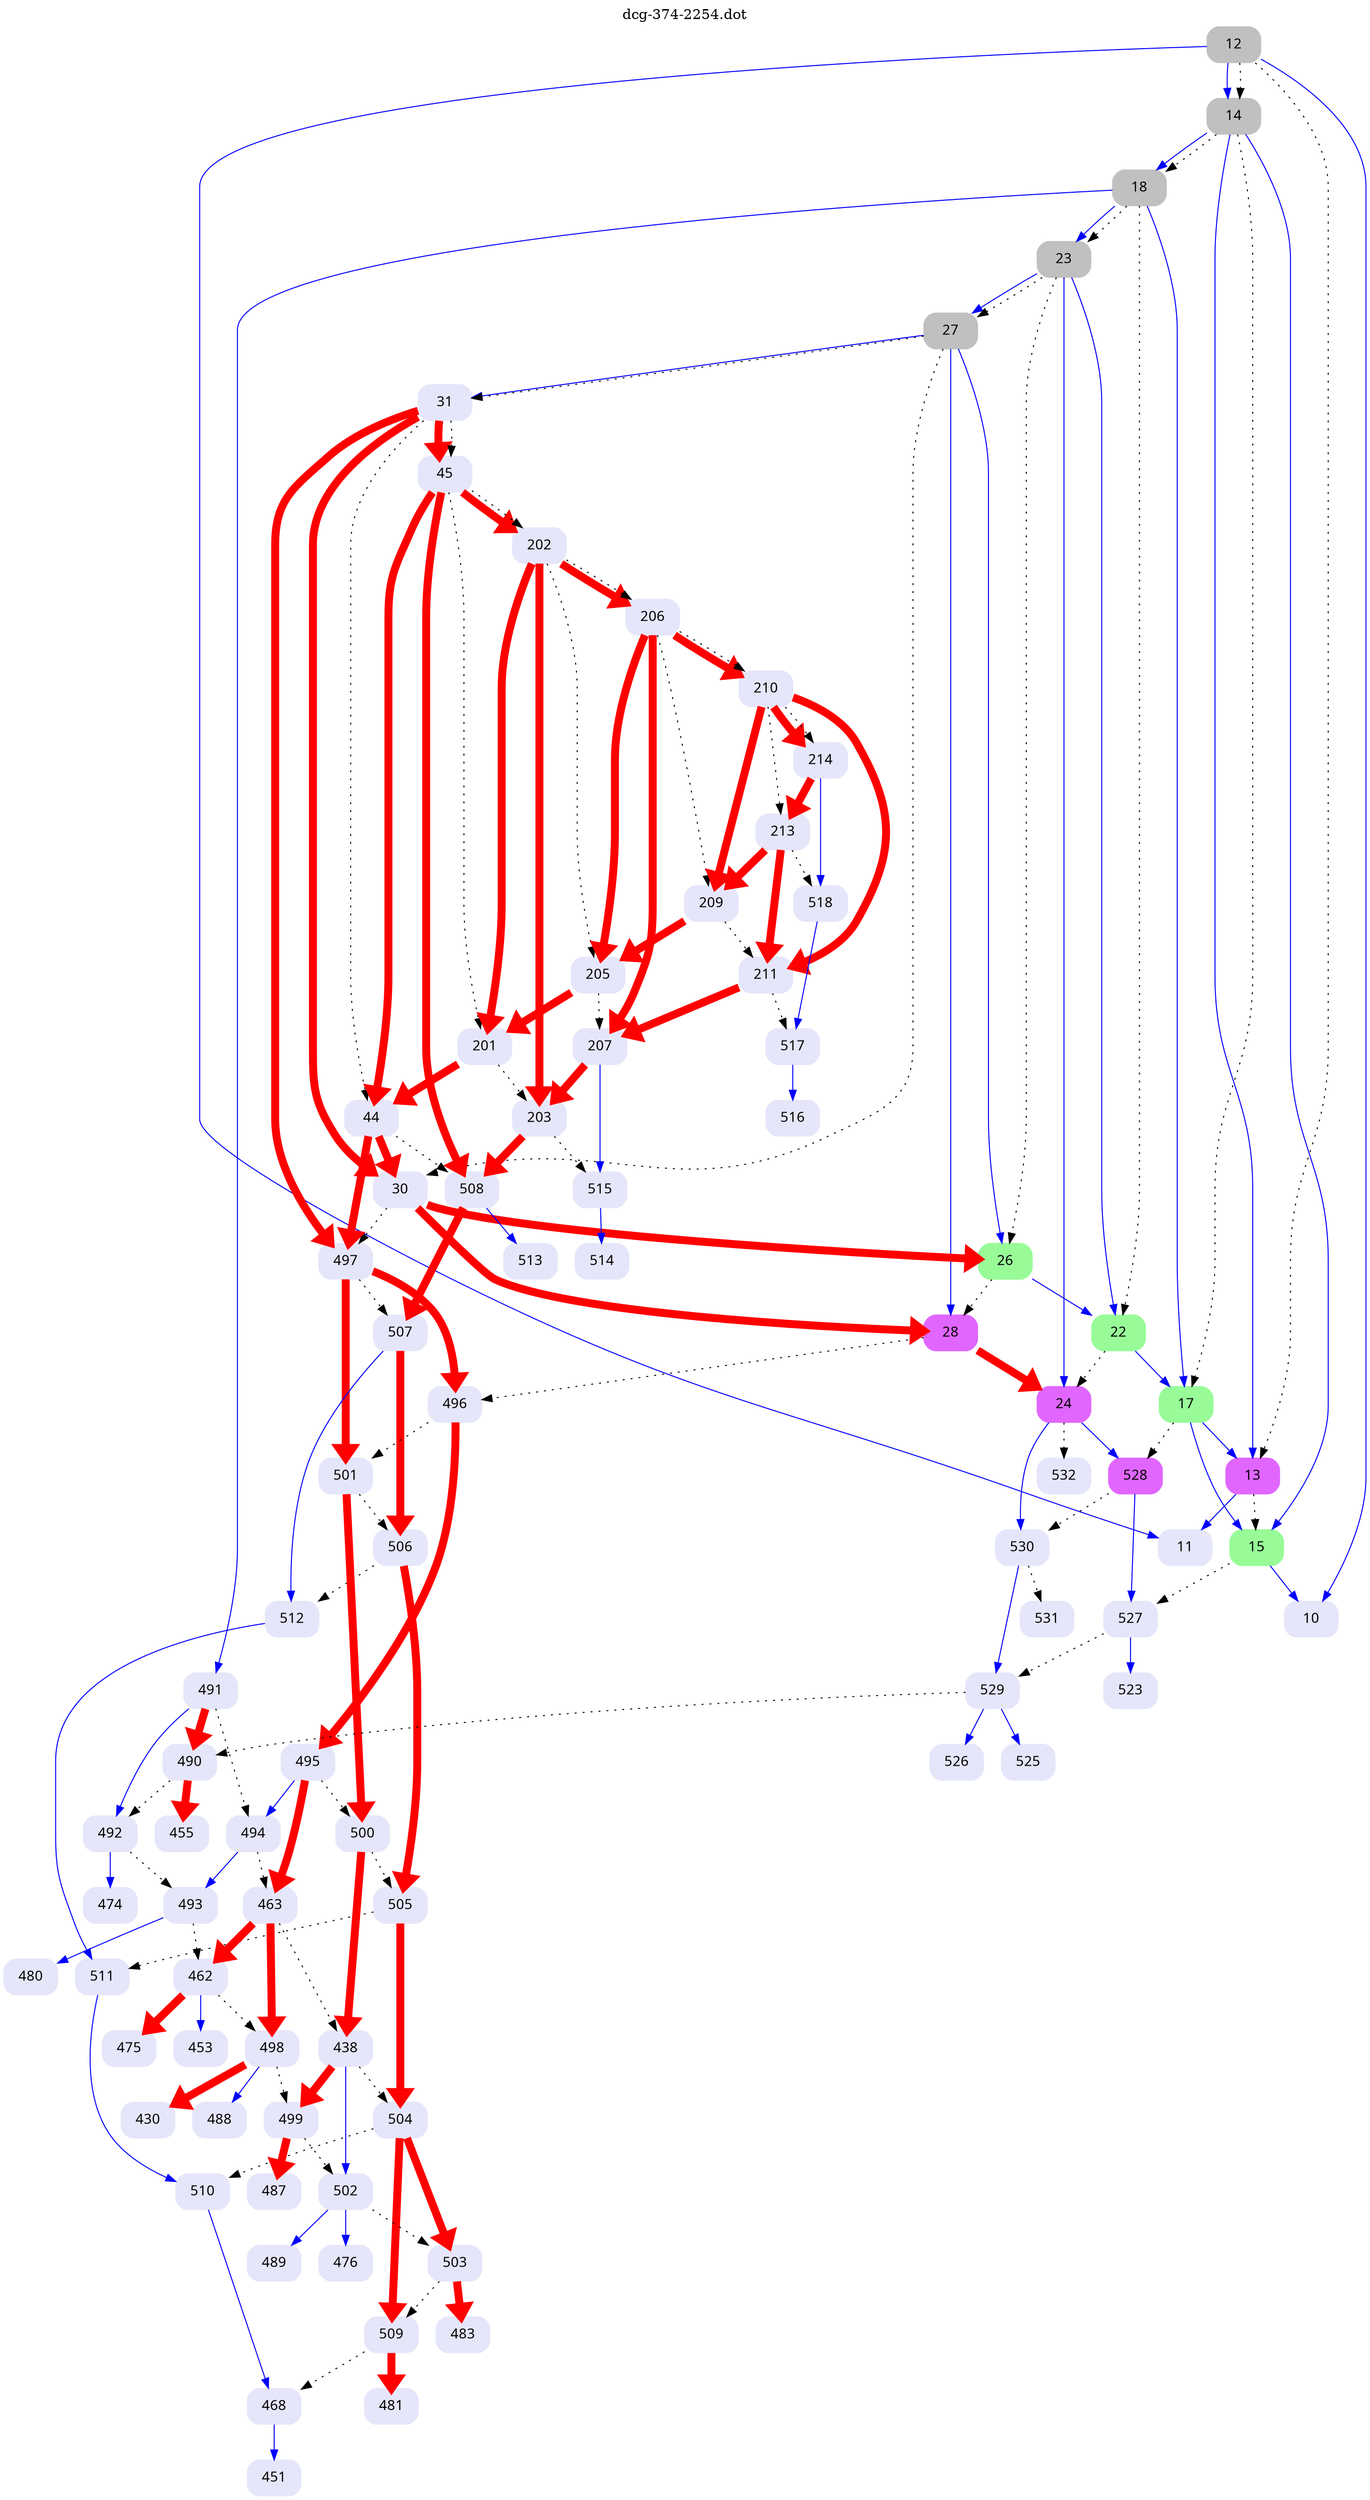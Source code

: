 digraph dcg_374 {
  labelloc="t";
  label="dcg-374-2254.dot";
  node [fontname="sans-serif"];
  node [shape=box style="rounded,filled"];
  n12 [label="12" color=grey];
  n12 -> n11 [color=blue penwidth=1];
  n12 -> n10 [color=blue penwidth=1];
  n12 -> n14 [color=blue penwidth=1];
  n12 -> n13 [style=dotted,label=""];
  n12 -> n14 [style=dotted,label=""];
  n14 [label="14" color=grey];
  n14 -> n13 [color=blue penwidth=1];
  n14 -> n15 [color=blue penwidth=1];
  n14 -> n18 [color=blue penwidth=1];
  n14 -> n17 [style=dotted,label=""];
  n14 -> n18 [style=dotted,label=""];
  n18 [label="18" color=grey];
  n18 -> n17 [color=blue penwidth=1];
  n18 -> n491 [color=blue penwidth=1];
  n18 -> n23 [color=blue penwidth=1];
  n18 -> n22 [style=dotted,label=""];
  n18 -> n23 [style=dotted,label=""];
  n23 [label="23" color=grey];
  n23 -> n22 [color=blue penwidth=1];
  n23 -> n24 [color=blue penwidth=1];
  n23 -> n27 [color=blue penwidth=1];
  n23 -> n26 [style=dotted,label=""];
  n23 -> n27 [style=dotted,label=""];
  n27 [label="27" color=grey];
  n27 -> n26 [color=blue penwidth=1];
  n27 -> n28 [color=blue penwidth=1];
  n27 -> n31 [color=blue penwidth=1];
  n27 -> n30 [style=dotted,label=""];
  n27 -> n31 [style=dotted,label=""];
  n31 [label="31" color=lavender];
  n31 -> n30 [color=red penwidth=8];
  n31 -> n497 [color=red penwidth=8];
  n31 -> n45 [color=red penwidth=8];
  n31 -> n44 [style=dotted,label=""];
  n31 -> n45 [style=dotted,label=""];
  n45 [label="45" color=lavender];
  n45 -> n44 [color=red penwidth=8];
  n45 -> n508 [color=red penwidth=8];
  n45 -> n202 [color=red penwidth=8];
  n45 -> n201 [style=dotted,label=""];
  n45 -> n202 [style=dotted,label=""];
  n202 [label="202" color=lavender];
  n202 -> n201 [color=red penwidth=8];
  n202 -> n203 [color=red penwidth=8];
  n202 -> n206 [color=red penwidth=8];
  n202 -> n205 [style=dotted,label=""];
  n202 -> n206 [style=dotted,label=""];
  n206 [label="206" color=lavender];
  n206 -> n205 [color=red penwidth=8];
  n206 -> n207 [color=red penwidth=8];
  n206 -> n210 [color=red penwidth=8];
  n206 -> n209 [style=dotted,label=""];
  n206 -> n210 [style=dotted,label=""];
  n210 [label="210" color=lavender];
  n210 -> n209 [color=red penwidth=8];
  n210 -> n211 [color=red penwidth=8];
  n210 -> n214 [color=red penwidth=8];
  n210 -> n213 [style=dotted,label=""];
  n210 -> n214 [style=dotted,label=""];
  n214 [label="214" color=lavender];
  n214 -> n213 [color=red penwidth=8];
  n214 -> n518 [color=blue penwidth=1];
  n518 [label="518" color=lavender];
  n518 -> n517 [color=blue penwidth=1];
  n517 [label="517" color=lavender];
  n517 -> n516 [color=blue penwidth=1];
  n516 [label="516" color=lavender];
  n213 [label="213" color=lavender];
  n213 -> n209 [color=red penwidth=8];
  n213 -> n211 [color=red penwidth=8];
  n213 -> n518 [style=dotted,label=""];
  n211 [label="211" color=lavender];
  n211 -> n207 [color=red penwidth=8];
  n211 -> n517 [style=dotted,label=""];
  n207 [label="207" color=lavender];
  n207 -> n203 [color=red penwidth=8];
  n207 -> n515 [color=blue penwidth=1];
  n515 [label="515" color=lavender];
  n515 -> n514 [color=blue penwidth=1];
  n514 [label="514" color=lavender];
  n203 [label="203" color=lavender];
  n203 -> n508 [color=red penwidth=8];
  n203 -> n515 [style=dotted,label=""];
  n508 [label="508" color=lavender];
  n508 -> n507 [color=red penwidth=8];
  n508 -> n513 [color=blue penwidth=1];
  n513 [label="513" color=lavender];
  n507 [label="507" color=lavender];
  n507 -> n506 [color=red penwidth=8];
  n507 -> n512 [color=blue penwidth=1];
  n512 [label="512" color=lavender];
  n512 -> n511 [color=blue penwidth=1];
  n511 [label="511" color=lavender];
  n511 -> n510 [color=blue penwidth=1];
  n510 [label="510" color=lavender];
  n510 -> n468 [color=blue penwidth=1];
  n468 [label="468" color=lavender];
  n468 -> n451 [color=blue penwidth=1];
  n451 [label="451" color=lavender];
  n506 [label="506" color=lavender];
  n506 -> n505 [color=red penwidth=8];
  n506 -> n512 [style=dotted,label=""];
  n505 [label="505" color=lavender];
  n505 -> n504 [color=red penwidth=8];
  n505 -> n511 [style=dotted,label=""];
  n504 [label="504" color=lavender];
  n504 -> n503 [color=red penwidth=8];
  n504 -> n509 [color=red penwidth=8];
  n504 -> n510 [style=dotted,label=""];
  n509 [label="509" color=lavender];
  n509 -> n481 [color=red penwidth=8];
  n509 -> n468 [style=dotted,label=""];
  n481 [label="481" color=lavender];
  n503 [label="503" color=lavender];
  n503 -> n483 [color=red penwidth=8];
  n503 -> n509 [style=dotted,label=""];
  n483 [label="483" color=lavender];
  n209 [label="209" color=lavender];
  n209 -> n205 [color=red penwidth=8];
  n209 -> n211 [style=dotted,label=""];
  n205 [label="205" color=lavender];
  n205 -> n201 [color=red penwidth=8];
  n205 -> n207 [style=dotted,label=""];
  n201 [label="201" color=lavender];
  n201 -> n44 [color=red penwidth=8];
  n201 -> n203 [style=dotted,label=""];
  n44 [label="44" color=lavender];
  n44 -> n30 [color=red penwidth=8];
  n44 -> n497 [color=red penwidth=8];
  n44 -> n508 [style=dotted,label=""];
  n497 [label="497" color=lavender];
  n497 -> n496 [color=red penwidth=8];
  n497 -> n501 [color=red penwidth=8];
  n497 -> n507 [style=dotted,label=""];
  n501 [label="501" color=lavender];
  n501 -> n500 [color=red penwidth=8];
  n501 -> n506 [style=dotted,label=""];
  n500 [label="500" color=lavender];
  n500 -> n438 [color=red penwidth=8];
  n500 -> n505 [style=dotted,label=""];
  n438 [label="438" color=lavender];
  n438 -> n499 [color=red penwidth=8];
  n438 -> n502 [color=blue penwidth=1];
  n438 -> n504 [style=dotted,label=""];
  n502 [label="502" color=lavender];
  n502 -> n489 [color=blue penwidth=1];
  n502 -> n476 [color=blue penwidth=1];
  n502 -> n503 [style=dotted,label=""];
  n476 [label="476" color=lavender];
  n489 [label="489" color=lavender];
  n499 [label="499" color=lavender];
  n499 -> n487 [color=red penwidth=8];
  n499 -> n502 [style=dotted,label=""];
  n487 [label="487" color=lavender];
  n496 [label="496" color=lavender];
  n496 -> n495 [color=red penwidth=8];
  n496 -> n501 [style=dotted,label=""];
  n495 [label="495" color=lavender];
  n495 -> n494 [color=blue penwidth=1];
  n495 -> n463 [color=red penwidth=8];
  n495 -> n500 [style=dotted,label=""];
  n463 [label="463" color=lavender];
  n463 -> n462 [color=red penwidth=8];
  n463 -> n498 [color=red penwidth=8];
  n463 -> n438 [style=dotted,label=""];
  n498 [label="498" color=lavender];
  n498 -> n488 [color=blue penwidth=1];
  n498 -> n430 [color=red penwidth=8];
  n498 -> n499 [style=dotted,label=""];
  n430 [label="430" color=lavender];
  n488 [label="488" color=lavender];
  n462 [label="462" color=lavender];
  n462 -> n453 [color=blue penwidth=1];
  n462 -> n475 [color=red penwidth=8];
  n462 -> n498 [style=dotted,label=""];
  n475 [label="475" color=lavender];
  n453 [label="453" color=lavender];
  n494 [label="494" color=lavender];
  n494 -> n493 [color=blue penwidth=1];
  n494 -> n463 [style=dotted,label=""];
  n493 [label="493" color=lavender];
  n493 -> n480 [color=blue penwidth=1];
  n493 -> n462 [style=dotted,label=""];
  n480 [label="480" color=lavender];
  n30 [label="30" color=lavender];
  n30 -> n26 [color=red penwidth=8];
  n30 -> n28 [color=red penwidth=8];
  n30 -> n497 [style=dotted,label=""];
  n28 [label="28" color=mediumorchid1];
  n28 -> n24 [color=red penwidth=8];
  n28 -> n496 [style=dotted,label=""];
  n24 [label="24" color=mediumorchid1];
  n24 -> n528 [color=blue penwidth=1];
  n24 -> n530 [color=blue penwidth=1];
  n24 -> n532 [style=dotted,label=""];
  n530 [label="530" color=lavender];
  n530 -> n529 [color=blue penwidth=1];
  n530 -> n531 [style=dotted,label=""];
  n529 [label="529" color=lavender];
  n529 -> n526 [color=blue penwidth=1];
  n529 -> n525 [color=blue penwidth=1];
  n529 -> n490 [style=dotted,label=""];
  n525 [label="525" color=lavender];
  n526 [label="526" color=lavender];
  n490 [label="490" color=lavender];
  n490 -> n455 [color=red penwidth=8];
  n490 -> n492 [style=dotted,label=""];
  n455 [label="455" color=lavender];
  n492 [label="492" color=lavender];
  n492 -> n474 [color=blue penwidth=1];
  n492 -> n493 [style=dotted,label=""];
  n474 [label="474" color=lavender];
  n531 [label="531" color=lavender];
  n528 [label="528" color=mediumorchid1];
  n528 -> n527 [color=blue penwidth=1];
  n528 -> n530 [style=dotted,label=""];
  n527 [label="527" color=lavender];
  n527 -> n523 [color=blue penwidth=1];
  n527 -> n529 [style=dotted,label=""];
  n523 [label="523" color=lavender];
  n532 [label="532" color=lavender];
  n26 [label="26" color=palegreen];
  n26 -> n22 [color=blue penwidth=1];
  n26 -> n28 [style=dotted,label=""];
  n22 [label="22" color=palegreen];
  n22 -> n17 [color=blue penwidth=1];
  n22 -> n24 [style=dotted,label=""];
  n17 [label="17" color=palegreen];
  n17 -> n13 [color=blue penwidth=1];
  n17 -> n15 [color=blue penwidth=1];
  n17 -> n528 [style=dotted,label=""];
  n15 [label="15" color=palegreen];
  n15 -> n10 [color=blue penwidth=1];
  n15 -> n527 [style=dotted,label=""];
  n10 [label="10" color=lavender];
  n13 [label="13" color=mediumorchid1];
  n13 -> n11 [color=blue penwidth=1];
  n13 -> n15 [style=dotted,label=""];
  n11 [label="11" color=lavender];
  n491 [label="491" color=lavender];
  n491 -> n490 [color=red penwidth=8];
  n491 -> n492 [color=blue penwidth=1];
  n491 -> n494 [style=dotted,label=""];
}
